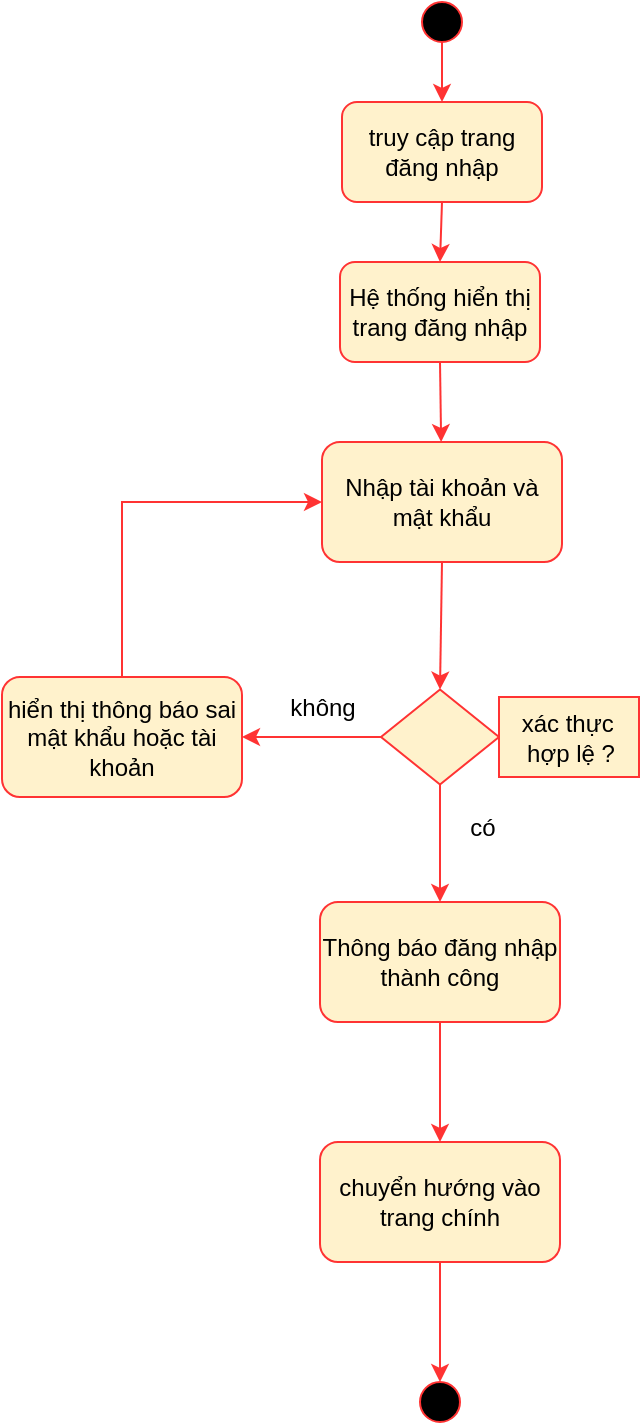 <mxfile version="20.5.1" type="device"><diagram id="SbYjcef1PAgx3j7uBu6b" name="Trang-1"><mxGraphModel dx="898" dy="429" grid="1" gridSize="10" guides="1" tooltips="1" connect="1" arrows="1" fold="1" page="1" pageScale="1" pageWidth="827" pageHeight="1169" math="0" shadow="0"><root><mxCell id="0"/><mxCell id="1" parent="0"/><mxCell id="55-_JhLpy4D9N4Fxlz5D-3" value="" style="ellipse;whiteSpace=wrap;html=1;aspect=fixed;fillColor=#000000;strokeColor=#FF3333;" parent="1" vertex="1"><mxGeometry x="430" y="20" width="20" height="20" as="geometry"/></mxCell><mxCell id="55-_JhLpy4D9N4Fxlz5D-4" value="" style="endArrow=classic;html=1;rounded=0;exitX=0.5;exitY=1;exitDx=0;exitDy=0;strokeColor=#FF3333;fillColor=#fff2cc;" parent="1" source="55-_JhLpy4D9N4Fxlz5D-3" target="ec5d7jmFVPr2Ufx0kIQ2-1" edge="1"><mxGeometry width="50" height="50" relative="1" as="geometry"><mxPoint x="430" y="270" as="sourcePoint"/><mxPoint x="440" y="70" as="targetPoint"/></mxGeometry></mxCell><mxCell id="55-_JhLpy4D9N4Fxlz5D-5" value="Hệ thống hiển thị trang đăng nhập" style="rounded=1;whiteSpace=wrap;html=1;strokeColor=#FF3333;fillColor=#fff2cc;" parent="1" vertex="1"><mxGeometry x="389" y="150" width="100" height="50" as="geometry"/></mxCell><mxCell id="55-_JhLpy4D9N4Fxlz5D-6" value="" style="endArrow=classic;html=1;rounded=0;exitX=0.5;exitY=1;exitDx=0;exitDy=0;strokeColor=#FF3333;fillColor=#fff2cc;" parent="1" source="55-_JhLpy4D9N4Fxlz5D-5" target="55-_JhLpy4D9N4Fxlz5D-7" edge="1"><mxGeometry width="50" height="50" relative="1" as="geometry"><mxPoint x="430" y="260" as="sourcePoint"/><mxPoint x="440" y="240" as="targetPoint"/></mxGeometry></mxCell><mxCell id="55-_JhLpy4D9N4Fxlz5D-7" value="Nhập tài khoản và mật khẩu" style="rounded=1;whiteSpace=wrap;html=1;strokeColor=#FF3333;fillColor=#fff2cc;" parent="1" vertex="1"><mxGeometry x="380" y="240" width="120" height="60" as="geometry"/></mxCell><mxCell id="55-_JhLpy4D9N4Fxlz5D-11" value="" style="rhombus;whiteSpace=wrap;html=1;strokeColor=#FF3333;fillColor=#fff2cc;" parent="1" vertex="1"><mxGeometry x="409.5" y="363.75" width="59" height="47.5" as="geometry"/></mxCell><mxCell id="55-_JhLpy4D9N4Fxlz5D-12" value="" style="endArrow=classic;html=1;rounded=0;exitX=0;exitY=0.5;exitDx=0;exitDy=0;strokeColor=#FF3333;fillColor=#fff2cc;" parent="1" source="55-_JhLpy4D9N4Fxlz5D-11" target="55-_JhLpy4D9N4Fxlz5D-13" edge="1"><mxGeometry width="50" height="50" relative="1" as="geometry"><mxPoint x="430" y="415" as="sourcePoint"/><mxPoint x="330" y="415" as="targetPoint"/></mxGeometry></mxCell><mxCell id="55-_JhLpy4D9N4Fxlz5D-13" value="hiển thị thông báo sai mật khẩu hoặc tài khoản" style="rounded=1;whiteSpace=wrap;html=1;strokeColor=#FF3333;fillColor=#fff2cc;" parent="1" vertex="1"><mxGeometry x="220" y="357.5" width="120" height="60" as="geometry"/></mxCell><mxCell id="55-_JhLpy4D9N4Fxlz5D-14" value="" style="endArrow=classic;html=1;rounded=0;exitX=0.5;exitY=0;exitDx=0;exitDy=0;entryX=0;entryY=0.5;entryDx=0;entryDy=0;strokeColor=#FF3333;fillColor=#fff2cc;" parent="1" source="55-_JhLpy4D9N4Fxlz5D-13" target="55-_JhLpy4D9N4Fxlz5D-7" edge="1"><mxGeometry width="50" height="50" relative="1" as="geometry"><mxPoint x="430" y="470" as="sourcePoint"/><mxPoint x="480" y="420" as="targetPoint"/><Array as="points"><mxPoint x="280" y="270"/></Array></mxGeometry></mxCell><mxCell id="55-_JhLpy4D9N4Fxlz5D-15" value="không" style="text;html=1;align=center;verticalAlign=middle;resizable=0;points=[];autosize=1;strokeColor=none;fillColor=none;" parent="1" vertex="1"><mxGeometry x="349.5" y="357.5" width="60" height="30" as="geometry"/></mxCell><mxCell id="55-_JhLpy4D9N4Fxlz5D-16" value="" style="endArrow=classic;html=1;rounded=0;exitX=0.5;exitY=1;exitDx=0;exitDy=0;strokeColor=#FF3333;entryX=0.5;entryY=0;entryDx=0;entryDy=0;fillColor=#fff2cc;" parent="1" source="55-_JhLpy4D9N4Fxlz5D-11" target="UeiGHaaVr6ts9gY5yGAC-2" edge="1"><mxGeometry width="50" height="50" relative="1" as="geometry"><mxPoint x="430" y="565" as="sourcePoint"/><mxPoint x="440" y="545" as="targetPoint"/></mxGeometry></mxCell><mxCell id="55-_JhLpy4D9N4Fxlz5D-17" value="chuyển hướng vào trang chính" style="rounded=1;whiteSpace=wrap;html=1;strokeColor=#FF3333;fillColor=#fff2cc;" parent="1" vertex="1"><mxGeometry x="379" y="590.0" width="120" height="60" as="geometry"/></mxCell><mxCell id="55-_JhLpy4D9N4Fxlz5D-18" value="" style="endArrow=classic;html=1;rounded=0;exitX=0.5;exitY=1;exitDx=0;exitDy=0;strokeColor=#FF3333;fillColor=#fff2cc;" parent="1" source="55-_JhLpy4D9N4Fxlz5D-17" edge="1"><mxGeometry width="50" height="50" relative="1" as="geometry"><mxPoint x="429" y="690" as="sourcePoint"/><mxPoint x="439" y="710" as="targetPoint"/></mxGeometry></mxCell><mxCell id="55-_JhLpy4D9N4Fxlz5D-20" value="" style="ellipse;whiteSpace=wrap;html=1;aspect=fixed;fillColor=#000000;strokeColor=#FF3333;" parent="1" vertex="1"><mxGeometry x="429" y="710" width="20" height="20" as="geometry"/></mxCell><mxCell id="55-_JhLpy4D9N4Fxlz5D-21" value="có" style="text;html=1;align=center;verticalAlign=middle;resizable=0;points=[];autosize=1;strokeColor=none;fillColor=none;" parent="1" vertex="1"><mxGeometry x="440" y="417.5" width="40" height="30" as="geometry"/></mxCell><mxCell id="ec5d7jmFVPr2Ufx0kIQ2-1" value="truy cập trang đăng nhập" style="rounded=1;whiteSpace=wrap;html=1;strokeColor=#FF3333;fillColor=#FFF2CC;" parent="1" vertex="1"><mxGeometry x="390" y="70" width="100" height="50" as="geometry"/></mxCell><mxCell id="ec5d7jmFVPr2Ufx0kIQ2-3" value="" style="endArrow=classic;html=1;rounded=0;entryX=0.5;entryY=0;entryDx=0;entryDy=0;exitX=0.5;exitY=1;exitDx=0;exitDy=0;strokeColor=#FF3333;fillColor=#fff2cc;" parent="1" source="ec5d7jmFVPr2Ufx0kIQ2-1" target="55-_JhLpy4D9N4Fxlz5D-5" edge="1"><mxGeometry width="50" height="50" relative="1" as="geometry"><mxPoint x="440" y="120" as="sourcePoint"/><mxPoint x="440" y="130" as="targetPoint"/></mxGeometry></mxCell><mxCell id="mBMV8WK7bJIevz7Dcesu-1" value="" style="endArrow=classic;html=1;rounded=0;exitX=0.5;exitY=1;exitDx=0;exitDy=0;entryX=0.5;entryY=0;entryDx=0;entryDy=0;strokeColor=#FF3333;fillColor=#fff2cc;" parent="1" source="55-_JhLpy4D9N4Fxlz5D-7" target="55-_JhLpy4D9N4Fxlz5D-11" edge="1"><mxGeometry width="50" height="50" relative="1" as="geometry"><mxPoint x="390" y="500" as="sourcePoint"/><mxPoint x="440" y="350" as="targetPoint"/></mxGeometry></mxCell><mxCell id="UeiGHaaVr6ts9gY5yGAC-1" value="xác thực&amp;nbsp;&lt;br&gt;hợp lệ ?" style="text;html=1;align=center;verticalAlign=middle;resizable=0;points=[];autosize=1;strokeColor=#FF3333;fillColor=#fff2cc;" vertex="1" parent="1"><mxGeometry x="468.5" y="367.5" width="70" height="40" as="geometry"/></mxCell><mxCell id="UeiGHaaVr6ts9gY5yGAC-2" value="Thông báo đăng nhập thành công" style="rounded=1;whiteSpace=wrap;html=1;strokeColor=#FF3333;fillColor=#fff2cc;" vertex="1" parent="1"><mxGeometry x="379" y="470.0" width="120" height="60" as="geometry"/></mxCell><mxCell id="UeiGHaaVr6ts9gY5yGAC-4" value="" style="endArrow=classic;html=1;rounded=0;strokeColor=#FF3333;exitX=0.5;exitY=1;exitDx=0;exitDy=0;entryX=0.5;entryY=0;entryDx=0;entryDy=0;fillColor=#fff2cc;" edge="1" parent="1" source="UeiGHaaVr6ts9gY5yGAC-2" target="55-_JhLpy4D9N4Fxlz5D-17"><mxGeometry width="50" height="50" relative="1" as="geometry"><mxPoint x="390" y="610" as="sourcePoint"/><mxPoint x="440" y="560" as="targetPoint"/></mxGeometry></mxCell></root></mxGraphModel></diagram></mxfile>